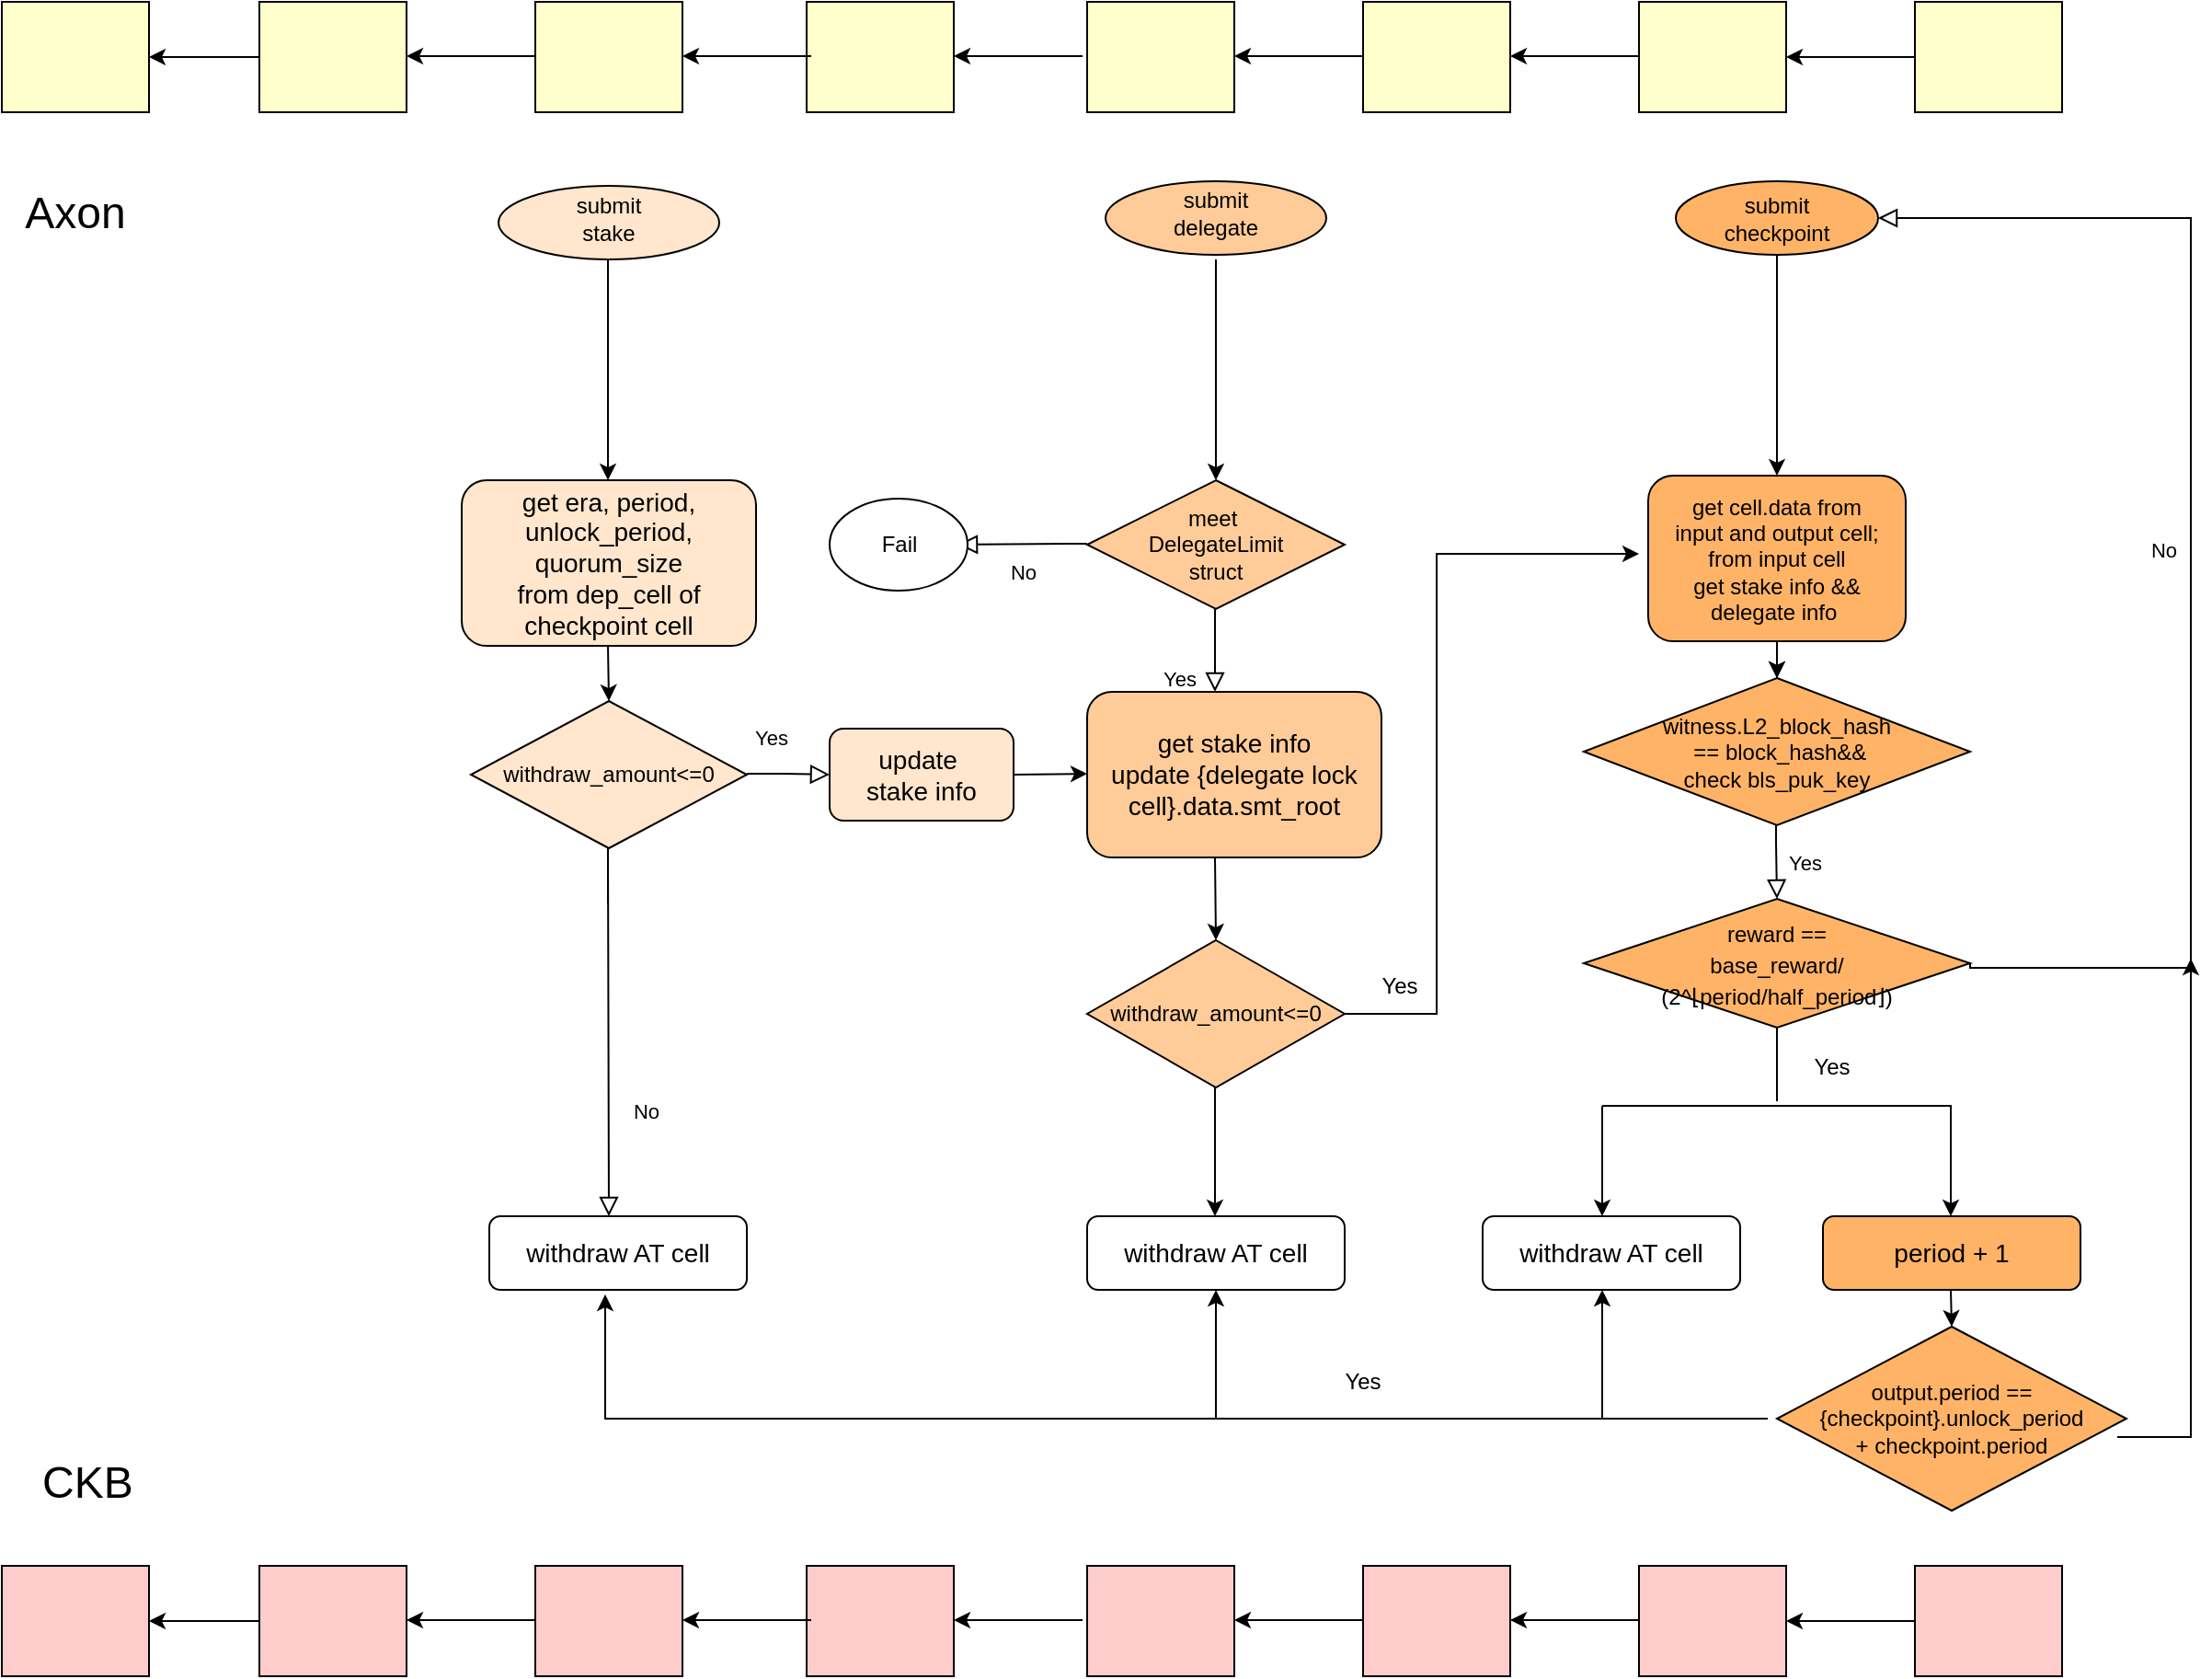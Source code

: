 <mxfile version="20.8.10" type="github">
  <diagram id="C5RBs43oDa-KdzZeNtuy" name="Page-1">
    <mxGraphModel dx="1925" dy="1725" grid="1" gridSize="10" guides="1" tooltips="1" connect="1" arrows="1" fold="1" page="1" pageScale="1" pageWidth="827" pageHeight="1169" math="0" shadow="0">
      <root>
        <mxCell id="WIyWlLk6GJQsqaUBKTNV-0" />
        <mxCell id="WIyWlLk6GJQsqaUBKTNV-1" parent="WIyWlLk6GJQsqaUBKTNV-0" />
        <mxCell id="JFZDc9M5QBFUGFOhNHaX-1" value="" style="ellipse;whiteSpace=wrap;html=1;fillColor=#FFB366;" vertex="1" parent="WIyWlLk6GJQsqaUBKTNV-1">
          <mxGeometry x="530" y="-82.5" width="110" height="40" as="geometry" />
        </mxCell>
        <mxCell id="JFZDc9M5QBFUGFOhNHaX-2" value="submit&lt;br&gt;checkpoint" style="text;strokeColor=none;align=center;fillColor=none;html=1;verticalAlign=middle;whiteSpace=wrap;rounded=0;" vertex="1" parent="WIyWlLk6GJQsqaUBKTNV-1">
          <mxGeometry x="530" y="-82.5" width="110" height="40" as="geometry" />
        </mxCell>
        <mxCell id="JFZDc9M5QBFUGFOhNHaX-8" value="" style="rhombus;whiteSpace=wrap;html=1;fillColor=#FFB366;" vertex="1" parent="WIyWlLk6GJQsqaUBKTNV-1">
          <mxGeometry x="480" y="187.5" width="210" height="80" as="geometry" />
        </mxCell>
        <mxCell id="JFZDc9M5QBFUGFOhNHaX-7" value="witness.L2_block_hash&lt;br&gt;&amp;nbsp;==&amp;nbsp;block_hash&amp;amp;&amp;amp;&lt;br&gt;check&amp;nbsp;bls_puk_key" style="text;strokeColor=none;align=center;fillColor=none;html=1;verticalAlign=middle;whiteSpace=wrap;rounded=0;" vertex="1" parent="WIyWlLk6GJQsqaUBKTNV-1">
          <mxGeometry x="500" y="187.5" width="170" height="80" as="geometry" />
        </mxCell>
        <mxCell id="JFZDc9M5QBFUGFOhNHaX-15" value="" style="rhombus;whiteSpace=wrap;html=1;fontSize=14;fillColor=#FFB366;" vertex="1" parent="WIyWlLk6GJQsqaUBKTNV-1">
          <mxGeometry x="480" y="307.5" width="210" height="70" as="geometry" />
        </mxCell>
        <mxCell id="JFZDc9M5QBFUGFOhNHaX-16" value="&lt;font style=&quot;font-size: 12px;&quot;&gt;reward == base_reward/ (2^⌊period/half_period⌋)&lt;/font&gt;" style="text;strokeColor=none;align=center;fillColor=none;html=1;verticalAlign=middle;whiteSpace=wrap;rounded=0;fontSize=14;" vertex="1" parent="WIyWlLk6GJQsqaUBKTNV-1">
          <mxGeometry x="555" y="327.5" width="60" height="30" as="geometry" />
        </mxCell>
        <mxCell id="JFZDc9M5QBFUGFOhNHaX-29" value="Yes" style="edgeStyle=orthogonalEdgeStyle;rounded=0;html=1;jettySize=auto;orthogonalLoop=1;fontSize=11;endArrow=block;endFill=0;endSize=8;strokeWidth=1;shadow=0;labelBackgroundColor=none;" edge="1" parent="WIyWlLk6GJQsqaUBKTNV-1">
          <mxGeometry x="0.013" y="15" relative="1" as="geometry">
            <mxPoint as="offset" />
            <mxPoint x="584.5" y="267.5" as="sourcePoint" />
            <mxPoint x="585" y="307.5" as="targetPoint" />
            <Array as="points">
              <mxPoint x="585" y="277.5" />
              <mxPoint x="585" y="277.5" />
            </Array>
          </mxGeometry>
        </mxCell>
        <mxCell id="JFZDc9M5QBFUGFOhNHaX-33" value="No" style="rounded=0;html=1;jettySize=auto;orthogonalLoop=1;fontSize=11;endArrow=block;endFill=0;endSize=8;strokeWidth=1;shadow=0;labelBackgroundColor=none;edgeStyle=orthogonalEdgeStyle;entryX=1;entryY=0.5;entryDx=0;entryDy=0;exitX=1;exitY=0.5;exitDx=0;exitDy=0;" edge="1" parent="WIyWlLk6GJQsqaUBKTNV-1" source="JFZDc9M5QBFUGFOhNHaX-15" target="JFZDc9M5QBFUGFOhNHaX-2">
          <mxGeometry y="15" relative="1" as="geometry">
            <mxPoint as="offset" />
            <mxPoint x="640" y="344.5" as="sourcePoint" />
            <mxPoint x="720" y="120" as="targetPoint" />
            <Array as="points">
              <mxPoint x="690" y="345" />
              <mxPoint x="810" y="345" />
              <mxPoint x="810" y="-62" />
            </Array>
          </mxGeometry>
        </mxCell>
        <mxCell id="JFZDc9M5QBFUGFOhNHaX-38" value="" style="ellipse;whiteSpace=wrap;html=1;rounded=0;fontFamily=Helvetica;fontSize=12;fontColor=default;fillColor=#FFE6CC;gradientColor=none;" vertex="1" parent="WIyWlLk6GJQsqaUBKTNV-1">
          <mxGeometry x="-110" y="-80" width="120" height="40" as="geometry" />
        </mxCell>
        <mxCell id="JFZDc9M5QBFUGFOhNHaX-39" value="submit&lt;br&gt;stake" style="text;strokeColor=none;align=center;fillColor=none;html=1;verticalAlign=middle;whiteSpace=wrap;rounded=0;fontSize=12;fontFamily=Helvetica;fontColor=default;" vertex="1" parent="WIyWlLk6GJQsqaUBKTNV-1">
          <mxGeometry x="-80" y="-80" width="60" height="35" as="geometry" />
        </mxCell>
        <mxCell id="JFZDc9M5QBFUGFOhNHaX-47" value="" style="edgeStyle=orthogonalEdgeStyle;rounded=0;orthogonalLoop=1;jettySize=auto;html=1;fontFamily=Helvetica;fontSize=12;fontColor=default;" edge="1" parent="WIyWlLk6GJQsqaUBKTNV-1" source="JFZDc9M5QBFUGFOhNHaX-41" target="JFZDc9M5QBFUGFOhNHaX-7">
          <mxGeometry relative="1" as="geometry" />
        </mxCell>
        <mxCell id="JFZDc9M5QBFUGFOhNHaX-41" value="&lt;font style=&quot;&quot;&gt;&lt;font style=&quot;font-size: 12px;&quot;&gt;get cell.data from&lt;br&gt;input and output cell;&lt;br&gt;&lt;/font&gt;from input cell&lt;br&gt;get stake info &amp;amp;&amp;amp;&lt;br&gt;delegate info&amp;nbsp;&lt;br&gt;&lt;/font&gt;" style="rounded=1;whiteSpace=wrap;html=1;fontSize=12;glass=0;strokeWidth=1;shadow=0;fillColor=#FFB366;" vertex="1" parent="WIyWlLk6GJQsqaUBKTNV-1">
          <mxGeometry x="515" y="77.5" width="140" height="90" as="geometry" />
        </mxCell>
        <mxCell id="JFZDc9M5QBFUGFOhNHaX-43" value="" style="endArrow=classic;html=1;rounded=0;fontSize=12;exitX=0.5;exitY=1;exitDx=0;exitDy=0;" edge="1" parent="WIyWlLk6GJQsqaUBKTNV-1" source="JFZDc9M5QBFUGFOhNHaX-2">
          <mxGeometry width="50" height="50" relative="1" as="geometry">
            <mxPoint x="585" y="57.5" as="sourcePoint" />
            <mxPoint x="585" y="77.5" as="targetPoint" />
          </mxGeometry>
        </mxCell>
        <mxCell id="JFZDc9M5QBFUGFOhNHaX-44" value="" style="endArrow=classic;html=1;rounded=0;fontSize=12;entryX=0.5;entryY=0;entryDx=0;entryDy=0;" edge="1" parent="WIyWlLk6GJQsqaUBKTNV-1" target="JFZDc9M5QBFUGFOhNHaX-7">
          <mxGeometry width="50" height="50" relative="1" as="geometry">
            <mxPoint x="585" y="167.5" as="sourcePoint" />
            <mxPoint x="584.5" y="198.5" as="targetPoint" />
          </mxGeometry>
        </mxCell>
        <mxCell id="JFZDc9M5QBFUGFOhNHaX-45" value="" style="ellipse;whiteSpace=wrap;html=1;rounded=0;fontFamily=Helvetica;fontSize=12;fontColor=default;fillColor=#FFCC99;gradientColor=none;" vertex="1" parent="WIyWlLk6GJQsqaUBKTNV-1">
          <mxGeometry x="220" y="-82.5" width="120" height="40" as="geometry" />
        </mxCell>
        <mxCell id="JFZDc9M5QBFUGFOhNHaX-46" value="submit&lt;br&gt;delegate" style="text;strokeColor=none;align=center;fillColor=none;html=1;verticalAlign=middle;whiteSpace=wrap;rounded=0;fontSize=12;fontFamily=Helvetica;fontColor=default;" vertex="1" parent="WIyWlLk6GJQsqaUBKTNV-1">
          <mxGeometry x="250" y="-82.5" width="60" height="35" as="geometry" />
        </mxCell>
        <mxCell id="JFZDc9M5QBFUGFOhNHaX-50" value="&lt;font style=&quot;font-size: 14px;&quot;&gt;get&amp;nbsp;era, period, unlock_period,&lt;br&gt;quorum_size&lt;br&gt;from dep_cell of&lt;br&gt;checkpoint cell&lt;br&gt;&lt;/font&gt;" style="rounded=1;whiteSpace=wrap;html=1;fontSize=12;glass=0;strokeWidth=1;shadow=0;fillColor=#FFE6CC;" vertex="1" parent="WIyWlLk6GJQsqaUBKTNV-1">
          <mxGeometry x="-130" y="80" width="160" height="90" as="geometry" />
        </mxCell>
        <mxCell id="JFZDc9M5QBFUGFOhNHaX-51" value="withdraw_amount&amp;lt;=0" style="rhombus;whiteSpace=wrap;html=1;rounded=0;fontFamily=Helvetica;fontSize=12;fontColor=default;fillColor=#FFE6CC;gradientColor=none;" vertex="1" parent="WIyWlLk6GJQsqaUBKTNV-1">
          <mxGeometry x="-125" y="200" width="150" height="80" as="geometry" />
        </mxCell>
        <mxCell id="JFZDc9M5QBFUGFOhNHaX-53" value="&lt;font style=&quot;font-size: 14px;&quot;&gt;withdraw AT cell&lt;br&gt;&lt;/font&gt;" style="rounded=1;whiteSpace=wrap;html=1;fontSize=12;glass=0;strokeWidth=1;shadow=0;" vertex="1" parent="WIyWlLk6GJQsqaUBKTNV-1">
          <mxGeometry x="-115" y="480" width="140" height="40" as="geometry" />
        </mxCell>
        <mxCell id="JFZDc9M5QBFUGFOhNHaX-55" value="No" style="rounded=0;html=1;jettySize=auto;orthogonalLoop=1;fontSize=11;endArrow=block;endFill=0;endSize=8;strokeWidth=1;shadow=0;labelBackgroundColor=none;edgeStyle=orthogonalEdgeStyle;" edge="1" parent="WIyWlLk6GJQsqaUBKTNV-1">
          <mxGeometry x="0.5" y="20" relative="1" as="geometry">
            <mxPoint as="offset" />
            <mxPoint x="-50.5" y="310" as="sourcePoint" />
            <mxPoint x="-50" y="480" as="targetPoint" />
            <Array as="points">
              <mxPoint x="-50" y="280" />
            </Array>
          </mxGeometry>
        </mxCell>
        <mxCell id="JFZDc9M5QBFUGFOhNHaX-57" value="&lt;font style=&quot;font-size: 14px;&quot;&gt;update&amp;nbsp;&lt;br&gt;stake info&lt;br&gt;&lt;/font&gt;" style="rounded=1;whiteSpace=wrap;html=1;fontSize=12;glass=0;strokeWidth=1;shadow=0;fillColor=#FFE6CC;" vertex="1" parent="WIyWlLk6GJQsqaUBKTNV-1">
          <mxGeometry x="70" y="215" width="100" height="50" as="geometry" />
        </mxCell>
        <mxCell id="JFZDc9M5QBFUGFOhNHaX-58" value="&lt;font style=&quot;font-size: 14px;&quot;&gt;get stake info&lt;br&gt;update {delegate lock cell}.data.smt_root&lt;br&gt;&lt;/font&gt;" style="rounded=1;whiteSpace=wrap;html=1;fontSize=12;glass=0;strokeWidth=1;shadow=0;fillColor=#FFCC99;" vertex="1" parent="WIyWlLk6GJQsqaUBKTNV-1">
          <mxGeometry x="210" y="195" width="160" height="90" as="geometry" />
        </mxCell>
        <mxCell id="JFZDc9M5QBFUGFOhNHaX-60" value="Yes" style="edgeStyle=orthogonalEdgeStyle;rounded=0;html=1;jettySize=auto;orthogonalLoop=1;fontSize=11;endArrow=block;endFill=0;endSize=8;strokeWidth=1;shadow=0;labelBackgroundColor=none;" edge="1" parent="WIyWlLk6GJQsqaUBKTNV-1">
          <mxGeometry x="-0.429" y="20" relative="1" as="geometry">
            <mxPoint as="offset" />
            <mxPoint x="25" y="239.5" as="sourcePoint" />
            <mxPoint x="70" y="240" as="targetPoint" />
            <Array as="points">
              <mxPoint x="45" y="239.5" />
              <mxPoint x="45" y="239.5" />
            </Array>
          </mxGeometry>
        </mxCell>
        <mxCell id="JFZDc9M5QBFUGFOhNHaX-63" value="" style="endArrow=classic;html=1;rounded=0;fontSize=12;" edge="1" parent="WIyWlLk6GJQsqaUBKTNV-1">
          <mxGeometry width="50" height="50" relative="1" as="geometry">
            <mxPoint x="770" y="600" as="sourcePoint" />
            <mxPoint x="810" y="340" as="targetPoint" />
            <Array as="points">
              <mxPoint x="810" y="600" />
            </Array>
          </mxGeometry>
        </mxCell>
        <mxCell id="JFZDc9M5QBFUGFOhNHaX-64" value="" style="endArrow=classic;html=1;rounded=0;fontSize=12;" edge="1" parent="WIyWlLk6GJQsqaUBKTNV-1">
          <mxGeometry width="50" height="50" relative="1" as="geometry">
            <mxPoint x="170" y="240" as="sourcePoint" />
            <mxPoint x="210" y="239.5" as="targetPoint" />
          </mxGeometry>
        </mxCell>
        <mxCell id="JFZDc9M5QBFUGFOhNHaX-65" value="" style="endArrow=classic;html=1;rounded=0;fontSize=12;exitX=1;exitY=0.5;exitDx=0;exitDy=0;" edge="1" parent="WIyWlLk6GJQsqaUBKTNV-1" source="JFZDc9M5QBFUGFOhNHaX-77">
          <mxGeometry width="50" height="50" relative="1" as="geometry">
            <mxPoint x="370" y="239.5" as="sourcePoint" />
            <mxPoint x="510" y="120" as="targetPoint" />
            <Array as="points">
              <mxPoint x="400" y="370" />
              <mxPoint x="400" y="240" />
              <mxPoint x="400" y="120" />
            </Array>
          </mxGeometry>
        </mxCell>
        <mxCell id="JFZDc9M5QBFUGFOhNHaX-66" value="meet&amp;nbsp;&lt;br&gt;DelegateLimit&lt;br&gt;struct" style="rhombus;whiteSpace=wrap;html=1;rounded=0;fontFamily=Helvetica;fontSize=12;fontColor=default;fillColor=#FFCC99;gradientColor=none;" vertex="1" parent="WIyWlLk6GJQsqaUBKTNV-1">
          <mxGeometry x="210" y="80" width="140" height="70" as="geometry" />
        </mxCell>
        <mxCell id="JFZDc9M5QBFUGFOhNHaX-67" value="" style="endArrow=classic;html=1;rounded=0;fontFamily=Helvetica;fontSize=12;fontColor=default;entryX=0.5;entryY=0;entryDx=0;entryDy=0;" edge="1" parent="WIyWlLk6GJQsqaUBKTNV-1" target="JFZDc9M5QBFUGFOhNHaX-66">
          <mxGeometry width="50" height="50" relative="1" as="geometry">
            <mxPoint x="280" y="-40" as="sourcePoint" />
            <mxPoint x="250" y="60" as="targetPoint" />
          </mxGeometry>
        </mxCell>
        <mxCell id="JFZDc9M5QBFUGFOhNHaX-68" value="" style="endArrow=classic;html=1;rounded=0;fontFamily=Helvetica;fontSize=12;fontColor=default;entryX=0.5;entryY=0;entryDx=0;entryDy=0;" edge="1" parent="WIyWlLk6GJQsqaUBKTNV-1">
          <mxGeometry width="50" height="50" relative="1" as="geometry">
            <mxPoint x="-50.5" y="-40" as="sourcePoint" />
            <mxPoint x="-50.5" y="80" as="targetPoint" />
          </mxGeometry>
        </mxCell>
        <mxCell id="JFZDc9M5QBFUGFOhNHaX-70" value="No" style="rounded=0;html=1;jettySize=auto;orthogonalLoop=1;fontSize=11;endArrow=block;endFill=0;endSize=8;strokeWidth=1;shadow=0;labelBackgroundColor=none;edgeStyle=orthogonalEdgeStyle;" edge="1" parent="WIyWlLk6GJQsqaUBKTNV-1">
          <mxGeometry y="15" relative="1" as="geometry">
            <mxPoint as="offset" />
            <mxPoint x="210" y="114.5" as="sourcePoint" />
            <mxPoint x="140" y="115" as="targetPoint" />
            <Array as="points">
              <mxPoint x="200" y="114.5" />
              <mxPoint x="200" y="114.5" />
            </Array>
          </mxGeometry>
        </mxCell>
        <mxCell id="JFZDc9M5QBFUGFOhNHaX-71" value="" style="ellipse;whiteSpace=wrap;html=1;rounded=0;fontFamily=Helvetica;fontSize=12;fontColor=default;fillColor=#FFFFFF;gradientColor=none;" vertex="1" parent="WIyWlLk6GJQsqaUBKTNV-1">
          <mxGeometry x="70" y="90" width="75" height="50" as="geometry" />
        </mxCell>
        <mxCell id="JFZDc9M5QBFUGFOhNHaX-72" value="Fail" style="text;strokeColor=none;align=center;fillColor=none;html=1;verticalAlign=middle;whiteSpace=wrap;rounded=0;fontSize=12;fontFamily=Helvetica;fontColor=default;" vertex="1" parent="WIyWlLk6GJQsqaUBKTNV-1">
          <mxGeometry x="77.5" y="100" width="60" height="30" as="geometry" />
        </mxCell>
        <mxCell id="JFZDc9M5QBFUGFOhNHaX-74" value="Yes" style="edgeStyle=orthogonalEdgeStyle;rounded=0;html=1;jettySize=auto;orthogonalLoop=1;fontSize=11;endArrow=block;endFill=0;endSize=8;strokeWidth=1;shadow=0;labelBackgroundColor=none;" edge="1" parent="WIyWlLk6GJQsqaUBKTNV-1" source="JFZDc9M5QBFUGFOhNHaX-66">
          <mxGeometry x="0.679" y="-20" relative="1" as="geometry">
            <mxPoint as="offset" />
            <mxPoint x="280" y="110" as="sourcePoint" />
            <mxPoint x="279.5" y="195" as="targetPoint" />
            <Array as="points" />
          </mxGeometry>
        </mxCell>
        <mxCell id="JFZDc9M5QBFUGFOhNHaX-76" value="" style="endArrow=classic;html=1;rounded=0;fontSize=12;" edge="1" parent="WIyWlLk6GJQsqaUBKTNV-1">
          <mxGeometry width="50" height="50" relative="1" as="geometry">
            <mxPoint x="-50.5" y="170" as="sourcePoint" />
            <mxPoint x="-50" y="200" as="targetPoint" />
          </mxGeometry>
        </mxCell>
        <mxCell id="JFZDc9M5QBFUGFOhNHaX-77" value="withdraw_amount&amp;lt;=0" style="rhombus;whiteSpace=wrap;html=1;rounded=0;fontFamily=Helvetica;fontSize=12;fontColor=default;fillColor=#FFCC99;gradientColor=none;" vertex="1" parent="WIyWlLk6GJQsqaUBKTNV-1">
          <mxGeometry x="210" y="330" width="140" height="80" as="geometry" />
        </mxCell>
        <mxCell id="JFZDc9M5QBFUGFOhNHaX-78" value="Yes" style="text;strokeColor=none;align=center;fillColor=none;html=1;verticalAlign=middle;whiteSpace=wrap;rounded=0;fontSize=12;fontFamily=Helvetica;fontColor=default;" vertex="1" parent="WIyWlLk6GJQsqaUBKTNV-1">
          <mxGeometry x="350" y="340" width="60" height="30" as="geometry" />
        </mxCell>
        <mxCell id="JFZDc9M5QBFUGFOhNHaX-79" value="" style="endArrow=classic;html=1;rounded=0;fontSize=12;" edge="1" parent="WIyWlLk6GJQsqaUBKTNV-1">
          <mxGeometry width="50" height="50" relative="1" as="geometry">
            <mxPoint x="279.5" y="285" as="sourcePoint" />
            <mxPoint x="280" y="330" as="targetPoint" />
          </mxGeometry>
        </mxCell>
        <mxCell id="JFZDc9M5QBFUGFOhNHaX-81" value="&lt;font style=&quot;font-size: 14px;&quot;&gt;withdraw AT cell&lt;br&gt;&lt;/font&gt;" style="rounded=1;whiteSpace=wrap;html=1;fontSize=12;glass=0;strokeWidth=1;shadow=0;" vertex="1" parent="WIyWlLk6GJQsqaUBKTNV-1">
          <mxGeometry x="210" y="480" width="140" height="40" as="geometry" />
        </mxCell>
        <mxCell id="JFZDc9M5QBFUGFOhNHaX-82" value="" style="endArrow=classic;html=1;rounded=0;fontSize=12;entryX=0.5;entryY=1;entryDx=0;entryDy=0;" edge="1" parent="WIyWlLk6GJQsqaUBKTNV-1" target="JFZDc9M5QBFUGFOhNHaX-81">
          <mxGeometry width="50" height="50" relative="1" as="geometry">
            <mxPoint x="280" y="590" as="sourcePoint" />
            <mxPoint x="-290" y="500" as="targetPoint" />
          </mxGeometry>
        </mxCell>
        <mxCell id="JFZDc9M5QBFUGFOhNHaX-83" value="" style="rhombus;whiteSpace=wrap;html=1;rounded=0;fontFamily=Helvetica;fontSize=12;fontColor=default;fillColor=#FFB366;gradientColor=none;" vertex="1" parent="WIyWlLk6GJQsqaUBKTNV-1">
          <mxGeometry x="585" y="540" width="190" height="100" as="geometry" />
        </mxCell>
        <mxCell id="JFZDc9M5QBFUGFOhNHaX-86" value="Yes" style="text;strokeColor=none;align=center;fillColor=none;html=1;verticalAlign=middle;whiteSpace=wrap;rounded=0;fontSize=12;fontFamily=Helvetica;fontColor=default;" vertex="1" parent="WIyWlLk6GJQsqaUBKTNV-1">
          <mxGeometry x="330" y="555" width="60" height="30" as="geometry" />
        </mxCell>
        <mxCell id="JFZDc9M5QBFUGFOhNHaX-89" value="" style="rounded=0;whiteSpace=wrap;html=1;fontFamily=Helvetica;fontSize=12;fontColor=default;fillColor=#FFFFCC;gradientColor=none;" vertex="1" parent="WIyWlLk6GJQsqaUBKTNV-1">
          <mxGeometry x="-380" y="-180" width="80" height="60" as="geometry" />
        </mxCell>
        <mxCell id="JFZDc9M5QBFUGFOhNHaX-92" value="" style="rounded=0;whiteSpace=wrap;html=1;fontFamily=Helvetica;fontSize=12;fontColor=default;fillColor=#FFFFCC;gradientColor=none;" vertex="1" parent="WIyWlLk6GJQsqaUBKTNV-1">
          <mxGeometry x="-240" y="-180" width="80" height="60" as="geometry" />
        </mxCell>
        <mxCell id="JFZDc9M5QBFUGFOhNHaX-93" value="" style="rounded=0;whiteSpace=wrap;html=1;fontFamily=Helvetica;fontSize=12;fontColor=default;fillColor=#FFFFCC;gradientColor=none;" vertex="1" parent="WIyWlLk6GJQsqaUBKTNV-1">
          <mxGeometry x="-90" y="-180" width="80" height="60" as="geometry" />
        </mxCell>
        <mxCell id="JFZDc9M5QBFUGFOhNHaX-94" value="" style="rounded=0;whiteSpace=wrap;html=1;fontFamily=Helvetica;fontSize=12;fontColor=default;fillColor=#FFFFCC;gradientColor=none;" vertex="1" parent="WIyWlLk6GJQsqaUBKTNV-1">
          <mxGeometry x="57.5" y="-180" width="80" height="60" as="geometry" />
        </mxCell>
        <mxCell id="JFZDc9M5QBFUGFOhNHaX-95" value="" style="rounded=0;whiteSpace=wrap;html=1;fontFamily=Helvetica;fontSize=12;fontColor=default;fillColor=#FFFFCC;gradientColor=none;" vertex="1" parent="WIyWlLk6GJQsqaUBKTNV-1">
          <mxGeometry x="210" y="-180" width="80" height="60" as="geometry" />
        </mxCell>
        <mxCell id="JFZDc9M5QBFUGFOhNHaX-96" value="" style="rounded=0;whiteSpace=wrap;html=1;fontFamily=Helvetica;fontSize=12;fontColor=default;fillColor=#FFFFCC;gradientColor=none;" vertex="1" parent="WIyWlLk6GJQsqaUBKTNV-1">
          <mxGeometry x="360" y="-180" width="80" height="60" as="geometry" />
        </mxCell>
        <mxCell id="JFZDc9M5QBFUGFOhNHaX-97" value="" style="rounded=0;whiteSpace=wrap;html=1;fontFamily=Helvetica;fontSize=12;fontColor=default;fillColor=#FFFFCC;gradientColor=none;" vertex="1" parent="WIyWlLk6GJQsqaUBKTNV-1">
          <mxGeometry x="510" y="-180" width="80" height="60" as="geometry" />
        </mxCell>
        <mxCell id="JFZDc9M5QBFUGFOhNHaX-98" value="" style="rounded=0;whiteSpace=wrap;html=1;fontFamily=Helvetica;fontSize=12;fontColor=default;fillColor=#FFFFCC;gradientColor=none;" vertex="1" parent="WIyWlLk6GJQsqaUBKTNV-1">
          <mxGeometry x="660" y="-180" width="80" height="60" as="geometry" />
        </mxCell>
        <mxCell id="JFZDc9M5QBFUGFOhNHaX-100" value="" style="endArrow=classic;html=1;rounded=0;fontFamily=Helvetica;fontSize=12;fontColor=default;" edge="1" parent="WIyWlLk6GJQsqaUBKTNV-1">
          <mxGeometry width="50" height="50" relative="1" as="geometry">
            <mxPoint x="-240" y="-150" as="sourcePoint" />
            <mxPoint x="-300" y="-150" as="targetPoint" />
          </mxGeometry>
        </mxCell>
        <mxCell id="JFZDc9M5QBFUGFOhNHaX-101" value="" style="endArrow=classic;html=1;rounded=0;fontFamily=Helvetica;fontSize=12;fontColor=default;" edge="1" parent="WIyWlLk6GJQsqaUBKTNV-1">
          <mxGeometry width="50" height="50" relative="1" as="geometry">
            <mxPoint x="-90" y="-150.5" as="sourcePoint" />
            <mxPoint x="-160" y="-150.5" as="targetPoint" />
          </mxGeometry>
        </mxCell>
        <mxCell id="JFZDc9M5QBFUGFOhNHaX-102" value="" style="endArrow=classic;html=1;rounded=0;fontFamily=Helvetica;fontSize=12;fontColor=default;" edge="1" parent="WIyWlLk6GJQsqaUBKTNV-1">
          <mxGeometry width="50" height="50" relative="1" as="geometry">
            <mxPoint x="60" y="-150.5" as="sourcePoint" />
            <mxPoint x="-10" y="-150.5" as="targetPoint" />
          </mxGeometry>
        </mxCell>
        <mxCell id="JFZDc9M5QBFUGFOhNHaX-103" value="" style="endArrow=classic;html=1;rounded=0;fontFamily=Helvetica;fontSize=12;fontColor=default;" edge="1" parent="WIyWlLk6GJQsqaUBKTNV-1">
          <mxGeometry width="50" height="50" relative="1" as="geometry">
            <mxPoint x="207.5" y="-150.5" as="sourcePoint" />
            <mxPoint x="137.5" y="-150.5" as="targetPoint" />
          </mxGeometry>
        </mxCell>
        <mxCell id="JFZDc9M5QBFUGFOhNHaX-104" value="" style="endArrow=classic;html=1;rounded=0;fontFamily=Helvetica;fontSize=12;fontColor=default;" edge="1" parent="WIyWlLk6GJQsqaUBKTNV-1">
          <mxGeometry width="50" height="50" relative="1" as="geometry">
            <mxPoint x="360" y="-150.5" as="sourcePoint" />
            <mxPoint x="290" y="-150.5" as="targetPoint" />
          </mxGeometry>
        </mxCell>
        <mxCell id="JFZDc9M5QBFUGFOhNHaX-105" value="" style="endArrow=classic;html=1;rounded=0;fontFamily=Helvetica;fontSize=12;fontColor=default;" edge="1" parent="WIyWlLk6GJQsqaUBKTNV-1">
          <mxGeometry width="50" height="50" relative="1" as="geometry">
            <mxPoint x="510" y="-150.5" as="sourcePoint" />
            <mxPoint x="440" y="-150.5" as="targetPoint" />
          </mxGeometry>
        </mxCell>
        <mxCell id="JFZDc9M5QBFUGFOhNHaX-106" value="" style="endArrow=classic;html=1;rounded=0;fontFamily=Helvetica;fontSize=12;fontColor=default;" edge="1" parent="WIyWlLk6GJQsqaUBKTNV-1">
          <mxGeometry width="50" height="50" relative="1" as="geometry">
            <mxPoint x="660" y="-150" as="sourcePoint" />
            <mxPoint x="590" y="-150" as="targetPoint" />
          </mxGeometry>
        </mxCell>
        <mxCell id="JFZDc9M5QBFUGFOhNHaX-107" value="&lt;font style=&quot;font-size: 24px;&quot;&gt;Axon&lt;/font&gt;" style="text;strokeColor=none;align=center;fillColor=none;html=1;verticalAlign=middle;whiteSpace=wrap;rounded=0;fontSize=12;fontFamily=Helvetica;fontColor=default;" vertex="1" parent="WIyWlLk6GJQsqaUBKTNV-1">
          <mxGeometry x="-370" y="-80" width="60" height="30" as="geometry" />
        </mxCell>
        <mxCell id="JFZDc9M5QBFUGFOhNHaX-108" value="" style="rounded=0;whiteSpace=wrap;html=1;fontFamily=Helvetica;fontSize=12;fontColor=default;fillColor=#FFCCCC;gradientColor=none;" vertex="1" parent="WIyWlLk6GJQsqaUBKTNV-1">
          <mxGeometry x="-380" y="670" width="80" height="60" as="geometry" />
        </mxCell>
        <mxCell id="JFZDc9M5QBFUGFOhNHaX-109" value="" style="rounded=0;whiteSpace=wrap;html=1;fontFamily=Helvetica;fontSize=12;fontColor=default;fillColor=#FFCCCC;gradientColor=none;" vertex="1" parent="WIyWlLk6GJQsqaUBKTNV-1">
          <mxGeometry x="-240" y="670" width="80" height="60" as="geometry" />
        </mxCell>
        <mxCell id="JFZDc9M5QBFUGFOhNHaX-110" value="" style="rounded=0;whiteSpace=wrap;html=1;fontFamily=Helvetica;fontSize=12;fontColor=default;fillColor=#FFCCCC;gradientColor=none;" vertex="1" parent="WIyWlLk6GJQsqaUBKTNV-1">
          <mxGeometry x="-90" y="670" width="80" height="60" as="geometry" />
        </mxCell>
        <mxCell id="JFZDc9M5QBFUGFOhNHaX-111" value="" style="rounded=0;whiteSpace=wrap;html=1;fontFamily=Helvetica;fontSize=12;fontColor=default;fillColor=#FFCCCC;gradientColor=none;" vertex="1" parent="WIyWlLk6GJQsqaUBKTNV-1">
          <mxGeometry x="57.5" y="670" width="80" height="60" as="geometry" />
        </mxCell>
        <mxCell id="JFZDc9M5QBFUGFOhNHaX-112" value="" style="rounded=0;whiteSpace=wrap;html=1;fontFamily=Helvetica;fontSize=12;fontColor=default;fillColor=#FFCCCC;gradientColor=none;" vertex="1" parent="WIyWlLk6GJQsqaUBKTNV-1">
          <mxGeometry x="210" y="670" width="80" height="60" as="geometry" />
        </mxCell>
        <mxCell id="JFZDc9M5QBFUGFOhNHaX-113" value="" style="rounded=0;whiteSpace=wrap;html=1;fontFamily=Helvetica;fontSize=12;fontColor=default;fillColor=#FFCCCC;gradientColor=none;" vertex="1" parent="WIyWlLk6GJQsqaUBKTNV-1">
          <mxGeometry x="360" y="670" width="80" height="60" as="geometry" />
        </mxCell>
        <mxCell id="JFZDc9M5QBFUGFOhNHaX-114" value="" style="rounded=0;whiteSpace=wrap;html=1;fontFamily=Helvetica;fontSize=12;fontColor=default;fillColor=#FFCCCC;gradientColor=none;" vertex="1" parent="WIyWlLk6GJQsqaUBKTNV-1">
          <mxGeometry x="510" y="670" width="80" height="60" as="geometry" />
        </mxCell>
        <mxCell id="JFZDc9M5QBFUGFOhNHaX-115" value="" style="rounded=0;whiteSpace=wrap;html=1;fontFamily=Helvetica;fontSize=12;fontColor=default;fillColor=#FFCCCC;gradientColor=none;" vertex="1" parent="WIyWlLk6GJQsqaUBKTNV-1">
          <mxGeometry x="660" y="670" width="80" height="60" as="geometry" />
        </mxCell>
        <mxCell id="JFZDc9M5QBFUGFOhNHaX-116" value="" style="endArrow=classic;html=1;rounded=0;fontFamily=Helvetica;fontSize=12;fontColor=default;" edge="1" parent="WIyWlLk6GJQsqaUBKTNV-1">
          <mxGeometry width="50" height="50" relative="1" as="geometry">
            <mxPoint x="-240" y="700" as="sourcePoint" />
            <mxPoint x="-300" y="700" as="targetPoint" />
          </mxGeometry>
        </mxCell>
        <mxCell id="JFZDc9M5QBFUGFOhNHaX-117" value="" style="endArrow=classic;html=1;rounded=0;fontFamily=Helvetica;fontSize=12;fontColor=default;" edge="1" parent="WIyWlLk6GJQsqaUBKTNV-1">
          <mxGeometry width="50" height="50" relative="1" as="geometry">
            <mxPoint x="-90" y="699.5" as="sourcePoint" />
            <mxPoint x="-160" y="699.5" as="targetPoint" />
          </mxGeometry>
        </mxCell>
        <mxCell id="JFZDc9M5QBFUGFOhNHaX-118" value="" style="endArrow=classic;html=1;rounded=0;fontFamily=Helvetica;fontSize=12;fontColor=default;" edge="1" parent="WIyWlLk6GJQsqaUBKTNV-1">
          <mxGeometry width="50" height="50" relative="1" as="geometry">
            <mxPoint x="60" y="699.5" as="sourcePoint" />
            <mxPoint x="-10" y="699.5" as="targetPoint" />
          </mxGeometry>
        </mxCell>
        <mxCell id="JFZDc9M5QBFUGFOhNHaX-119" value="" style="endArrow=classic;html=1;rounded=0;fontFamily=Helvetica;fontSize=12;fontColor=default;" edge="1" parent="WIyWlLk6GJQsqaUBKTNV-1">
          <mxGeometry width="50" height="50" relative="1" as="geometry">
            <mxPoint x="207.5" y="699.5" as="sourcePoint" />
            <mxPoint x="137.5" y="699.5" as="targetPoint" />
          </mxGeometry>
        </mxCell>
        <mxCell id="JFZDc9M5QBFUGFOhNHaX-120" value="" style="endArrow=classic;html=1;rounded=0;fontFamily=Helvetica;fontSize=12;fontColor=default;" edge="1" parent="WIyWlLk6GJQsqaUBKTNV-1">
          <mxGeometry width="50" height="50" relative="1" as="geometry">
            <mxPoint x="360" y="699.5" as="sourcePoint" />
            <mxPoint x="290" y="699.5" as="targetPoint" />
          </mxGeometry>
        </mxCell>
        <mxCell id="JFZDc9M5QBFUGFOhNHaX-121" value="" style="endArrow=classic;html=1;rounded=0;fontFamily=Helvetica;fontSize=12;fontColor=default;" edge="1" parent="WIyWlLk6GJQsqaUBKTNV-1">
          <mxGeometry width="50" height="50" relative="1" as="geometry">
            <mxPoint x="510" y="699.5" as="sourcePoint" />
            <mxPoint x="440" y="699.5" as="targetPoint" />
          </mxGeometry>
        </mxCell>
        <mxCell id="JFZDc9M5QBFUGFOhNHaX-122" value="" style="endArrow=classic;html=1;rounded=0;fontFamily=Helvetica;fontSize=12;fontColor=default;" edge="1" parent="WIyWlLk6GJQsqaUBKTNV-1">
          <mxGeometry width="50" height="50" relative="1" as="geometry">
            <mxPoint x="660" y="700" as="sourcePoint" />
            <mxPoint x="590" y="700" as="targetPoint" />
          </mxGeometry>
        </mxCell>
        <mxCell id="JFZDc9M5QBFUGFOhNHaX-123" value="CKB&amp;nbsp;" style="text;strokeColor=none;align=center;fillColor=none;html=1;verticalAlign=middle;whiteSpace=wrap;rounded=0;fontSize=24;fontFamily=Helvetica;fontColor=default;" vertex="1" parent="WIyWlLk6GJQsqaUBKTNV-1">
          <mxGeometry x="-360" y="610" width="60" height="30" as="geometry" />
        </mxCell>
        <mxCell id="JFZDc9M5QBFUGFOhNHaX-124" value="&lt;font style=&quot;font-size: 14px;&quot;&gt;period + 1&lt;br&gt;&lt;/font&gt;" style="rounded=1;whiteSpace=wrap;html=1;fontSize=12;glass=0;strokeWidth=1;shadow=0;fillColor=#FFB366;" vertex="1" parent="WIyWlLk6GJQsqaUBKTNV-1">
          <mxGeometry x="610" y="480" width="140" height="40" as="geometry" />
        </mxCell>
        <mxCell id="JFZDc9M5QBFUGFOhNHaX-125" value="&lt;font style=&quot;font-size: 14px;&quot;&gt;withdraw AT cell&lt;br&gt;&lt;/font&gt;" style="rounded=1;whiteSpace=wrap;html=1;fontSize=12;glass=0;strokeWidth=1;shadow=0;" vertex="1" parent="WIyWlLk6GJQsqaUBKTNV-1">
          <mxGeometry x="425" y="480" width="140" height="40" as="geometry" />
        </mxCell>
        <mxCell id="JFZDc9M5QBFUGFOhNHaX-126" value="" style="endArrow=classic;html=1;rounded=0;fontSize=12;" edge="1" parent="WIyWlLk6GJQsqaUBKTNV-1">
          <mxGeometry width="50" height="50" relative="1" as="geometry">
            <mxPoint x="490" y="590" as="sourcePoint" />
            <mxPoint x="490" y="520" as="targetPoint" />
          </mxGeometry>
        </mxCell>
        <mxCell id="JFZDc9M5QBFUGFOhNHaX-127" value="" style="endArrow=classic;html=1;rounded=0;fontSize=12;entryX=0.45;entryY=1.063;entryDx=0;entryDy=0;entryPerimeter=0;" edge="1" parent="WIyWlLk6GJQsqaUBKTNV-1" target="JFZDc9M5QBFUGFOhNHaX-53">
          <mxGeometry width="50" height="50" relative="1" as="geometry">
            <mxPoint x="580" y="590" as="sourcePoint" />
            <mxPoint x="-50" y="590" as="targetPoint" />
            <Array as="points">
              <mxPoint x="-52" y="590" />
            </Array>
          </mxGeometry>
        </mxCell>
        <mxCell id="JFZDc9M5QBFUGFOhNHaX-129" value="" style="endArrow=classic;html=1;rounded=0;fontSize=12;" edge="1" parent="WIyWlLk6GJQsqaUBKTNV-1">
          <mxGeometry width="50" height="50" relative="1" as="geometry">
            <mxPoint x="279.5" y="410" as="sourcePoint" />
            <mxPoint x="279.5" y="480" as="targetPoint" />
          </mxGeometry>
        </mxCell>
        <mxCell id="JFZDc9M5QBFUGFOhNHaX-85" value="output.period == {checkpoint}.unlock_period + checkpoint.period" style="text;strokeColor=none;align=center;fillColor=none;html=1;verticalAlign=middle;whiteSpace=wrap;rounded=0;fontSize=12;fontFamily=Helvetica;fontColor=default;" vertex="1" parent="WIyWlLk6GJQsqaUBKTNV-1">
          <mxGeometry x="650" y="575" width="60" height="30" as="geometry" />
        </mxCell>
        <mxCell id="JFZDc9M5QBFUGFOhNHaX-132" value="" style="endArrow=none;html=1;rounded=0;fontFamily=Helvetica;fontSize=24;fontColor=default;" edge="1" parent="WIyWlLk6GJQsqaUBKTNV-1">
          <mxGeometry width="50" height="50" relative="1" as="geometry">
            <mxPoint x="585" y="417.5" as="sourcePoint" />
            <mxPoint x="585" y="377.5" as="targetPoint" />
          </mxGeometry>
        </mxCell>
        <mxCell id="JFZDc9M5QBFUGFOhNHaX-133" value="" style="endArrow=none;html=1;rounded=0;fontFamily=Helvetica;fontSize=24;fontColor=default;" edge="1" parent="WIyWlLk6GJQsqaUBKTNV-1">
          <mxGeometry width="50" height="50" relative="1" as="geometry">
            <mxPoint x="680" y="420" as="sourcePoint" />
            <mxPoint x="490" y="420" as="targetPoint" />
          </mxGeometry>
        </mxCell>
        <mxCell id="JFZDc9M5QBFUGFOhNHaX-136" value="" style="endArrow=classic;html=1;rounded=0;fontSize=12;" edge="1" parent="WIyWlLk6GJQsqaUBKTNV-1">
          <mxGeometry width="50" height="50" relative="1" as="geometry">
            <mxPoint x="490" y="420" as="sourcePoint" />
            <mxPoint x="490" y="480" as="targetPoint" />
          </mxGeometry>
        </mxCell>
        <mxCell id="JFZDc9M5QBFUGFOhNHaX-137" value="" style="endArrow=classic;html=1;rounded=0;fontSize=12;" edge="1" parent="WIyWlLk6GJQsqaUBKTNV-1">
          <mxGeometry width="50" height="50" relative="1" as="geometry">
            <mxPoint x="679.5" y="420" as="sourcePoint" />
            <mxPoint x="679.5" y="480" as="targetPoint" />
          </mxGeometry>
        </mxCell>
        <mxCell id="JFZDc9M5QBFUGFOhNHaX-138" value="" style="endArrow=classic;html=1;rounded=0;fontSize=12;" edge="1" parent="WIyWlLk6GJQsqaUBKTNV-1">
          <mxGeometry width="50" height="50" relative="1" as="geometry">
            <mxPoint x="679.5" y="520" as="sourcePoint" />
            <mxPoint x="680" y="540" as="targetPoint" />
          </mxGeometry>
        </mxCell>
        <mxCell id="JFZDc9M5QBFUGFOhNHaX-139" value="&lt;font style=&quot;font-size: 12px;&quot;&gt;Yes&lt;/font&gt;" style="text;strokeColor=none;align=center;fillColor=none;html=1;verticalAlign=middle;whiteSpace=wrap;rounded=0;fontSize=24;fontFamily=Helvetica;fontColor=default;" vertex="1" parent="WIyWlLk6GJQsqaUBKTNV-1">
          <mxGeometry x="585" y="380" width="60" height="30" as="geometry" />
        </mxCell>
      </root>
    </mxGraphModel>
  </diagram>
</mxfile>
